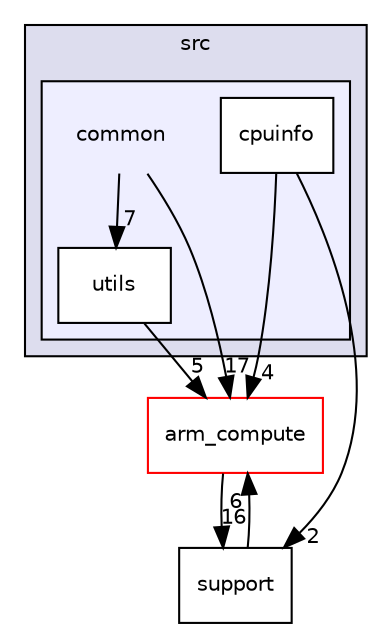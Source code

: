 digraph "src/common" {
  compound=true
  node [ fontsize="10", fontname="Helvetica"];
  edge [ labelfontsize="10", labelfontname="Helvetica"];
  subgraph clusterdir_68267d1309a1af8e8297ef4c3efbcdba {
    graph [ bgcolor="#ddddee", pencolor="black", label="src" fontname="Helvetica", fontsize="10", URL="dir_68267d1309a1af8e8297ef4c3efbcdba.xhtml"]
  subgraph clusterdir_fdedb0aba14d44ce9d99bc100e026e6a {
    graph [ bgcolor="#eeeeff", pencolor="black", label="" URL="dir_fdedb0aba14d44ce9d99bc100e026e6a.xhtml"];
    dir_fdedb0aba14d44ce9d99bc100e026e6a [shape=plaintext label="common"];
  dir_6af2047187e4f1498fa09099c58202d5 [shape=box label="cpuinfo" fillcolor="white" style="filled" URL="dir_6af2047187e4f1498fa09099c58202d5.xhtml"];
  dir_c3d33904e581c7b40f74ea903e639ce2 [shape=box label="utils" fillcolor="white" style="filled" URL="dir_c3d33904e581c7b40f74ea903e639ce2.xhtml"];
  }
  }
  dir_214608ef36d61442cb2b0c1c4e9a7def [shape=box label="arm_compute" fillcolor="white" style="filled" color="red" URL="dir_214608ef36d61442cb2b0c1c4e9a7def.xhtml"];
  dir_5815af820a9cc9481f1d0990a0d60286 [shape=box label="support" URL="dir_5815af820a9cc9481f1d0990a0d60286.xhtml"];
  dir_6af2047187e4f1498fa09099c58202d5->dir_214608ef36d61442cb2b0c1c4e9a7def [headlabel="4", labeldistance=1.5 headhref="dir_000087_000000.xhtml"];
  dir_6af2047187e4f1498fa09099c58202d5->dir_5815af820a9cc9481f1d0990a0d60286 [headlabel="2", labeldistance=1.5 headhref="dir_000087_000031.xhtml"];
  dir_214608ef36d61442cb2b0c1c4e9a7def->dir_5815af820a9cc9481f1d0990a0d60286 [headlabel="16", labeldistance=1.5 headhref="dir_000000_000031.xhtml"];
  dir_c3d33904e581c7b40f74ea903e639ce2->dir_214608ef36d61442cb2b0c1c4e9a7def [headlabel="5", labeldistance=1.5 headhref="dir_000027_000000.xhtml"];
  dir_5815af820a9cc9481f1d0990a0d60286->dir_214608ef36d61442cb2b0c1c4e9a7def [headlabel="6", labeldistance=1.5 headhref="dir_000031_000000.xhtml"];
  dir_fdedb0aba14d44ce9d99bc100e026e6a->dir_214608ef36d61442cb2b0c1c4e9a7def [headlabel="17", labeldistance=1.5 headhref="dir_000016_000000.xhtml"];
  dir_fdedb0aba14d44ce9d99bc100e026e6a->dir_c3d33904e581c7b40f74ea903e639ce2 [headlabel="7", labeldistance=1.5 headhref="dir_000016_000027.xhtml"];
}
